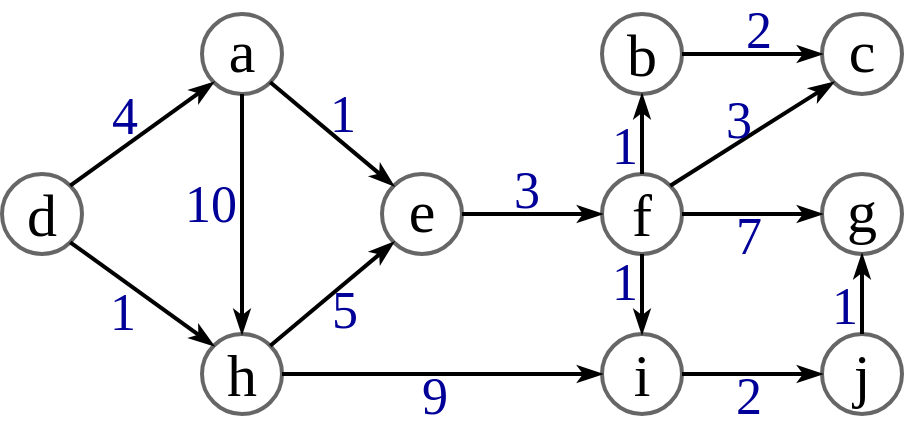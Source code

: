 <mxfile version="20.3.0" type="device"><diagram id="w-GrTJniJDPUdIms9mkq" name="Page-1"><mxGraphModel dx="737" dy="947" grid="1" gridSize="10" guides="1" tooltips="1" connect="1" arrows="1" fold="1" page="1" pageScale="1" pageWidth="850" pageHeight="1100" math="0" shadow="0"><root><mxCell id="0"/><mxCell id="1" parent="0"/><mxCell id="WHQeruUvk0nLKJ50j4l5-44" value="" style="group" vertex="1" connectable="0" parent="1"><mxGeometry x="40" y="40" width="450" height="200" as="geometry"/></mxCell><mxCell id="WHQeruUvk0nLKJ50j4l5-2" value="d" style="ellipse;whiteSpace=wrap;html=1;aspect=fixed;opacity=60;strokeWidth=2;fontSize=30;fontFamily=Times New Roman;" vertex="1" parent="WHQeruUvk0nLKJ50j4l5-44"><mxGeometry y="80" width="40" height="40" as="geometry"/></mxCell><mxCell id="WHQeruUvk0nLKJ50j4l5-3" value="a" style="ellipse;whiteSpace=wrap;html=1;aspect=fixed;opacity=60;strokeWidth=2;fontSize=30;fontFamily=Times New Roman;spacingTop=-5;" vertex="1" parent="WHQeruUvk0nLKJ50j4l5-44"><mxGeometry x="100" width="40" height="40" as="geometry"/></mxCell><mxCell id="WHQeruUvk0nLKJ50j4l5-13" style="rounded=0;orthogonalLoop=1;jettySize=auto;html=1;exitX=1;exitY=0;exitDx=0;exitDy=0;entryX=0;entryY=1;entryDx=0;entryDy=0;fontFamily=Times New Roman;fontSize=26;fontColor=#000099;strokeWidth=2;endArrow=classicThin;endFill=1;labelBackgroundColor=none;" edge="1" parent="WHQeruUvk0nLKJ50j4l5-44" source="WHQeruUvk0nLKJ50j4l5-2" target="WHQeruUvk0nLKJ50j4l5-3"><mxGeometry relative="1" as="geometry"/></mxCell><mxCell id="WHQeruUvk0nLKJ50j4l5-26" value="4" style="edgeLabel;html=1;align=center;verticalAlign=middle;resizable=0;points=[];fontSize=26;fontFamily=Times New Roman;fontColor=#000099;labelBackgroundColor=none;" vertex="1" connectable="0" parent="WHQeruUvk0nLKJ50j4l5-13"><mxGeometry x="-0.042" y="2" relative="1" as="geometry"><mxPoint x="-7" y="-9" as="offset"/></mxGeometry></mxCell><mxCell id="WHQeruUvk0nLKJ50j4l5-4" value="h" style="ellipse;whiteSpace=wrap;html=1;aspect=fixed;opacity=60;strokeWidth=2;fontSize=30;fontFamily=Times New Roman;" vertex="1" parent="WHQeruUvk0nLKJ50j4l5-44"><mxGeometry x="100" y="160" width="40" height="40" as="geometry"/></mxCell><mxCell id="WHQeruUvk0nLKJ50j4l5-16" style="edgeStyle=none;shape=connector;rounded=0;orthogonalLoop=1;jettySize=auto;html=1;exitX=1;exitY=1;exitDx=0;exitDy=0;entryX=0;entryY=0;entryDx=0;entryDy=0;labelBackgroundColor=none;strokeColor=default;strokeWidth=2;fontFamily=Times New Roman;fontSize=26;fontColor=#000099;endArrow=classicThin;endFill=1;" edge="1" parent="WHQeruUvk0nLKJ50j4l5-44" source="WHQeruUvk0nLKJ50j4l5-2" target="WHQeruUvk0nLKJ50j4l5-4"><mxGeometry relative="1" as="geometry"/></mxCell><mxCell id="WHQeruUvk0nLKJ50j4l5-30" value="1" style="edgeLabel;html=1;align=center;verticalAlign=middle;resizable=0;points=[];fontSize=26;fontFamily=Times New Roman;fontColor=#000099;labelBackgroundColor=none;" vertex="1" connectable="0" parent="WHQeruUvk0nLKJ50j4l5-16"><mxGeometry x="-0.015" y="-4" relative="1" as="geometry"><mxPoint x="-7" y="6" as="offset"/></mxGeometry></mxCell><mxCell id="WHQeruUvk0nLKJ50j4l5-15" style="edgeStyle=none;shape=connector;rounded=0;orthogonalLoop=1;jettySize=auto;html=1;exitX=0.5;exitY=1;exitDx=0;exitDy=0;entryX=0.5;entryY=0;entryDx=0;entryDy=0;labelBackgroundColor=none;strokeColor=default;strokeWidth=2;fontFamily=Times New Roman;fontSize=26;fontColor=#000099;endArrow=classicThin;endFill=1;" edge="1" parent="WHQeruUvk0nLKJ50j4l5-44" source="WHQeruUvk0nLKJ50j4l5-3" target="WHQeruUvk0nLKJ50j4l5-4"><mxGeometry relative="1" as="geometry"/></mxCell><mxCell id="WHQeruUvk0nLKJ50j4l5-31" value="10" style="edgeLabel;html=1;align=center;verticalAlign=middle;resizable=0;points=[];fontSize=26;fontFamily=Times New Roman;fontColor=#000099;labelBackgroundColor=none;" vertex="1" connectable="0" parent="WHQeruUvk0nLKJ50j4l5-15"><mxGeometry x="-0.013" relative="1" as="geometry"><mxPoint x="-16" y="-4" as="offset"/></mxGeometry></mxCell><mxCell id="WHQeruUvk0nLKJ50j4l5-5" value="e" style="ellipse;whiteSpace=wrap;html=1;aspect=fixed;opacity=60;strokeWidth=2;fontSize=30;fontFamily=Times New Roman;spacingTop=-5;" vertex="1" parent="WHQeruUvk0nLKJ50j4l5-44"><mxGeometry x="190" y="80" width="40" height="40" as="geometry"/></mxCell><mxCell id="WHQeruUvk0nLKJ50j4l5-14" style="edgeStyle=none;shape=connector;rounded=0;orthogonalLoop=1;jettySize=auto;html=1;exitX=1;exitY=1;exitDx=0;exitDy=0;entryX=0;entryY=0;entryDx=0;entryDy=0;labelBackgroundColor=none;strokeColor=default;strokeWidth=2;fontFamily=Times New Roman;fontSize=26;fontColor=#000099;endArrow=classicThin;endFill=1;" edge="1" parent="WHQeruUvk0nLKJ50j4l5-44" source="WHQeruUvk0nLKJ50j4l5-3" target="WHQeruUvk0nLKJ50j4l5-5"><mxGeometry relative="1" as="geometry"/></mxCell><mxCell id="WHQeruUvk0nLKJ50j4l5-27" value="1" style="edgeLabel;html=1;align=center;verticalAlign=middle;resizable=0;points=[];fontSize=26;fontFamily=Times New Roman;fontColor=#000099;labelBackgroundColor=none;" vertex="1" connectable="0" parent="WHQeruUvk0nLKJ50j4l5-14"><mxGeometry x="-0.0" y="-2" relative="1" as="geometry"><mxPoint x="6" y="-12" as="offset"/></mxGeometry></mxCell><mxCell id="WHQeruUvk0nLKJ50j4l5-17" style="edgeStyle=none;shape=connector;rounded=0;orthogonalLoop=1;jettySize=auto;html=1;exitX=1;exitY=0;exitDx=0;exitDy=0;entryX=0;entryY=1;entryDx=0;entryDy=0;labelBackgroundColor=none;strokeColor=default;strokeWidth=2;fontFamily=Times New Roman;fontSize=28;fontColor=#000099;endArrow=classicThin;endFill=1;" edge="1" parent="WHQeruUvk0nLKJ50j4l5-44" source="WHQeruUvk0nLKJ50j4l5-4" target="WHQeruUvk0nLKJ50j4l5-5"><mxGeometry relative="1" as="geometry"/></mxCell><mxCell id="WHQeruUvk0nLKJ50j4l5-29" value="5" style="edgeLabel;html=1;align=center;verticalAlign=middle;resizable=0;points=[];fontSize=26;fontFamily=Times New Roman;fontColor=#000099;labelBackgroundColor=none;" vertex="1" connectable="0" parent="WHQeruUvk0nLKJ50j4l5-17"><mxGeometry x="0.177" relative="1" as="geometry"><mxPoint y="12" as="offset"/></mxGeometry></mxCell><mxCell id="WHQeruUvk0nLKJ50j4l5-6" value="f" style="ellipse;whiteSpace=wrap;html=1;aspect=fixed;opacity=60;strokeWidth=2;fontSize=30;fontFamily=Times New Roman;" vertex="1" parent="WHQeruUvk0nLKJ50j4l5-44"><mxGeometry x="300" y="80" width="40" height="40" as="geometry"/></mxCell><mxCell id="WHQeruUvk0nLKJ50j4l5-19" style="edgeStyle=none;shape=connector;rounded=0;orthogonalLoop=1;jettySize=auto;html=1;exitX=1;exitY=0.5;exitDx=0;exitDy=0;entryX=0;entryY=0.5;entryDx=0;entryDy=0;labelBackgroundColor=none;strokeColor=default;strokeWidth=2;fontFamily=Times New Roman;fontSize=26;fontColor=#000099;endArrow=classicThin;endFill=1;" edge="1" parent="WHQeruUvk0nLKJ50j4l5-44" source="WHQeruUvk0nLKJ50j4l5-5" target="WHQeruUvk0nLKJ50j4l5-6"><mxGeometry relative="1" as="geometry"/></mxCell><mxCell id="WHQeruUvk0nLKJ50j4l5-28" value="3" style="edgeLabel;html=1;align=center;verticalAlign=middle;resizable=0;points=[];fontSize=26;fontFamily=Times New Roman;fontColor=#000099;labelBackgroundColor=none;" vertex="1" connectable="0" parent="WHQeruUvk0nLKJ50j4l5-19"><mxGeometry x="-0.106" y="2" relative="1" as="geometry"><mxPoint y="-10" as="offset"/></mxGeometry></mxCell><mxCell id="WHQeruUvk0nLKJ50j4l5-7" value="b" style="ellipse;whiteSpace=wrap;html=1;aspect=fixed;opacity=60;strokeWidth=2;fontSize=30;fontFamily=Times New Roman;" vertex="1" parent="WHQeruUvk0nLKJ50j4l5-44"><mxGeometry x="300" width="40" height="40" as="geometry"/></mxCell><mxCell id="WHQeruUvk0nLKJ50j4l5-21" style="edgeStyle=none;shape=connector;rounded=0;orthogonalLoop=1;jettySize=auto;html=1;exitX=0.5;exitY=0;exitDx=0;exitDy=0;entryX=0.5;entryY=1;entryDx=0;entryDy=0;labelBackgroundColor=none;strokeColor=default;strokeWidth=2;fontFamily=Times New Roman;fontSize=26;fontColor=#000099;endArrow=classicThin;endFill=1;" edge="1" parent="WHQeruUvk0nLKJ50j4l5-44" source="WHQeruUvk0nLKJ50j4l5-6" target="WHQeruUvk0nLKJ50j4l5-7"><mxGeometry relative="1" as="geometry"/></mxCell><mxCell id="WHQeruUvk0nLKJ50j4l5-37" value="1" style="edgeLabel;html=1;align=center;verticalAlign=middle;resizable=0;points=[];fontSize=26;fontFamily=Times New Roman;fontColor=#000099;labelBackgroundColor=none;" vertex="1" connectable="0" parent="WHQeruUvk0nLKJ50j4l5-21"><mxGeometry x="-0.079" y="2" relative="1" as="geometry"><mxPoint x="-7" y="4" as="offset"/></mxGeometry></mxCell><mxCell id="WHQeruUvk0nLKJ50j4l5-8" value="c" style="ellipse;whiteSpace=wrap;html=1;aspect=fixed;opacity=60;strokeWidth=2;fontSize=30;fontFamily=Times New Roman;spacingTop=-5;" vertex="1" parent="WHQeruUvk0nLKJ50j4l5-44"><mxGeometry x="410" width="40" height="40" as="geometry"/></mxCell><mxCell id="WHQeruUvk0nLKJ50j4l5-23" style="edgeStyle=none;shape=connector;rounded=0;orthogonalLoop=1;jettySize=auto;html=1;exitX=1;exitY=0;exitDx=0;exitDy=0;entryX=0;entryY=1;entryDx=0;entryDy=0;labelBackgroundColor=none;strokeColor=default;strokeWidth=2;fontFamily=Times New Roman;fontSize=26;fontColor=#000099;endArrow=classicThin;endFill=1;" edge="1" parent="WHQeruUvk0nLKJ50j4l5-44" source="WHQeruUvk0nLKJ50j4l5-6" target="WHQeruUvk0nLKJ50j4l5-8"><mxGeometry relative="1" as="geometry"/></mxCell><mxCell id="WHQeruUvk0nLKJ50j4l5-36" value="3" style="edgeLabel;html=1;align=center;verticalAlign=middle;resizable=0;points=[];fontSize=26;fontFamily=Times New Roman;fontColor=#000099;labelBackgroundColor=none;" vertex="1" connectable="0" parent="WHQeruUvk0nLKJ50j4l5-23"><mxGeometry x="-0.067" y="3" relative="1" as="geometry"><mxPoint x="-3" y="-7" as="offset"/></mxGeometry></mxCell><mxCell id="WHQeruUvk0nLKJ50j4l5-22" style="edgeStyle=none;shape=connector;rounded=0;orthogonalLoop=1;jettySize=auto;html=1;exitX=1;exitY=0.5;exitDx=0;exitDy=0;entryX=0;entryY=0.5;entryDx=0;entryDy=0;labelBackgroundColor=none;strokeColor=default;strokeWidth=2;fontFamily=Times New Roman;fontSize=26;fontColor=#000099;endArrow=classicThin;endFill=1;" edge="1" parent="WHQeruUvk0nLKJ50j4l5-44" source="WHQeruUvk0nLKJ50j4l5-7" target="WHQeruUvk0nLKJ50j4l5-8"><mxGeometry relative="1" as="geometry"/></mxCell><mxCell id="WHQeruUvk0nLKJ50j4l5-38" value="2" style="edgeLabel;html=1;align=center;verticalAlign=middle;resizable=0;points=[];fontSize=26;fontFamily=Times New Roman;fontColor=#000099;labelBackgroundColor=none;" vertex="1" connectable="0" parent="WHQeruUvk0nLKJ50j4l5-22"><mxGeometry x="0.079" y="1" relative="1" as="geometry"><mxPoint y="-11" as="offset"/></mxGeometry></mxCell><mxCell id="WHQeruUvk0nLKJ50j4l5-9" value="g" style="ellipse;whiteSpace=wrap;html=1;aspect=fixed;opacity=60;strokeWidth=2;fontSize=30;fontFamily=Times New Roman;spacingTop=-5;" vertex="1" parent="WHQeruUvk0nLKJ50j4l5-44"><mxGeometry x="410" y="80" width="40" height="40" as="geometry"/></mxCell><mxCell id="WHQeruUvk0nLKJ50j4l5-24" style="edgeStyle=none;shape=connector;rounded=0;orthogonalLoop=1;jettySize=auto;html=1;exitX=1;exitY=0.5;exitDx=0;exitDy=0;entryX=0;entryY=0.5;entryDx=0;entryDy=0;labelBackgroundColor=none;strokeColor=default;strokeWidth=2;fontFamily=Times New Roman;fontSize=26;fontColor=#000099;endArrow=classicThin;endFill=1;" edge="1" parent="WHQeruUvk0nLKJ50j4l5-44" source="WHQeruUvk0nLKJ50j4l5-6" target="WHQeruUvk0nLKJ50j4l5-9"><mxGeometry relative="1" as="geometry"/></mxCell><mxCell id="WHQeruUvk0nLKJ50j4l5-35" value="7" style="edgeLabel;html=1;align=center;verticalAlign=middle;resizable=0;points=[];fontSize=26;fontFamily=Times New Roman;fontColor=#000099;labelBackgroundColor=none;" vertex="1" connectable="0" parent="WHQeruUvk0nLKJ50j4l5-24"><mxGeometry x="-0.056" y="1" relative="1" as="geometry"><mxPoint y="12" as="offset"/></mxGeometry></mxCell><mxCell id="WHQeruUvk0nLKJ50j4l5-42" style="edgeStyle=none;shape=connector;rounded=0;orthogonalLoop=1;jettySize=auto;html=1;exitX=0.5;exitY=0;exitDx=0;exitDy=0;entryX=0.5;entryY=1;entryDx=0;entryDy=0;labelBackgroundColor=none;strokeColor=default;strokeWidth=2;fontFamily=Times New Roman;fontSize=26;fontColor=#000099;endArrow=classicThin;endFill=1;" edge="1" parent="WHQeruUvk0nLKJ50j4l5-44" source="WHQeruUvk0nLKJ50j4l5-11" target="WHQeruUvk0nLKJ50j4l5-9"><mxGeometry relative="1" as="geometry"/></mxCell><mxCell id="WHQeruUvk0nLKJ50j4l5-43" value="1" style="edgeLabel;html=1;align=center;verticalAlign=middle;resizable=0;points=[];fontSize=26;fontFamily=Times New Roman;fontColor=#000099;labelBackgroundColor=none;" vertex="1" connectable="0" parent="WHQeruUvk0nLKJ50j4l5-42"><mxGeometry x="-0.183" relative="1" as="geometry"><mxPoint x="-9" y="2" as="offset"/></mxGeometry></mxCell><mxCell id="WHQeruUvk0nLKJ50j4l5-11" value="j" style="ellipse;whiteSpace=wrap;html=1;aspect=fixed;opacity=60;strokeWidth=2;fontSize=30;fontFamily=Times New Roman;" vertex="1" parent="WHQeruUvk0nLKJ50j4l5-44"><mxGeometry x="410" y="160" width="40" height="40" as="geometry"/></mxCell><mxCell id="WHQeruUvk0nLKJ50j4l5-25" style="edgeStyle=none;shape=connector;rounded=0;orthogonalLoop=1;jettySize=auto;html=1;exitX=1;exitY=0.5;exitDx=0;exitDy=0;entryX=0;entryY=0.5;entryDx=0;entryDy=0;labelBackgroundColor=none;strokeColor=default;strokeWidth=2;fontFamily=Times New Roman;fontSize=26;fontColor=#000099;endArrow=classicThin;endFill=1;" edge="1" parent="WHQeruUvk0nLKJ50j4l5-44" source="WHQeruUvk0nLKJ50j4l5-12" target="WHQeruUvk0nLKJ50j4l5-11"><mxGeometry relative="1" as="geometry"/></mxCell><mxCell id="WHQeruUvk0nLKJ50j4l5-33" value="2" style="edgeLabel;html=1;align=center;verticalAlign=middle;resizable=0;points=[];fontSize=26;fontFamily=Times New Roman;fontColor=#000099;labelBackgroundColor=none;" vertex="1" connectable="0" parent="WHQeruUvk0nLKJ50j4l5-25"><mxGeometry x="0.146" relative="1" as="geometry"><mxPoint x="-7" y="11" as="offset"/></mxGeometry></mxCell><mxCell id="WHQeruUvk0nLKJ50j4l5-12" value="i" style="ellipse;whiteSpace=wrap;html=1;aspect=fixed;opacity=60;strokeWidth=2;fontSize=30;fontFamily=Times New Roman;" vertex="1" parent="WHQeruUvk0nLKJ50j4l5-44"><mxGeometry x="300" y="160" width="40" height="40" as="geometry"/></mxCell><mxCell id="WHQeruUvk0nLKJ50j4l5-18" style="edgeStyle=none;shape=connector;rounded=0;orthogonalLoop=1;jettySize=auto;html=1;exitX=1;exitY=0.5;exitDx=0;exitDy=0;entryX=0;entryY=0.5;entryDx=0;entryDy=0;labelBackgroundColor=none;strokeColor=default;strokeWidth=2;fontFamily=Times New Roman;fontSize=26;fontColor=#000099;endArrow=classicThin;endFill=1;" edge="1" parent="WHQeruUvk0nLKJ50j4l5-44" source="WHQeruUvk0nLKJ50j4l5-4" target="WHQeruUvk0nLKJ50j4l5-12"><mxGeometry relative="1" as="geometry"/></mxCell><mxCell id="WHQeruUvk0nLKJ50j4l5-32" value="9" style="edgeLabel;html=1;align=center;verticalAlign=middle;resizable=0;points=[];fontSize=26;fontFamily=Times New Roman;fontColor=#000099;labelBackgroundColor=none;" vertex="1" connectable="0" parent="WHQeruUvk0nLKJ50j4l5-18"><mxGeometry x="-0.057" y="-2" relative="1" as="geometry"><mxPoint y="9" as="offset"/></mxGeometry></mxCell><mxCell id="WHQeruUvk0nLKJ50j4l5-20" style="edgeStyle=none;shape=connector;rounded=0;orthogonalLoop=1;jettySize=auto;html=1;exitX=0.5;exitY=1;exitDx=0;exitDy=0;entryX=0.5;entryY=0;entryDx=0;entryDy=0;labelBackgroundColor=none;strokeColor=default;strokeWidth=2;fontFamily=Times New Roman;fontSize=26;fontColor=#000099;endArrow=classicThin;endFill=1;" edge="1" parent="WHQeruUvk0nLKJ50j4l5-44" source="WHQeruUvk0nLKJ50j4l5-6" target="WHQeruUvk0nLKJ50j4l5-12"><mxGeometry relative="1" as="geometry"/></mxCell><mxCell id="WHQeruUvk0nLKJ50j4l5-34" value="1" style="edgeLabel;html=1;align=center;verticalAlign=middle;resizable=0;points=[];fontSize=26;fontFamily=Times New Roman;fontColor=#000099;labelBackgroundColor=none;" vertex="1" connectable="0" parent="WHQeruUvk0nLKJ50j4l5-20"><mxGeometry x="-0.332" relative="1" as="geometry"><mxPoint x="-9" as="offset"/></mxGeometry></mxCell></root></mxGraphModel></diagram></mxfile>